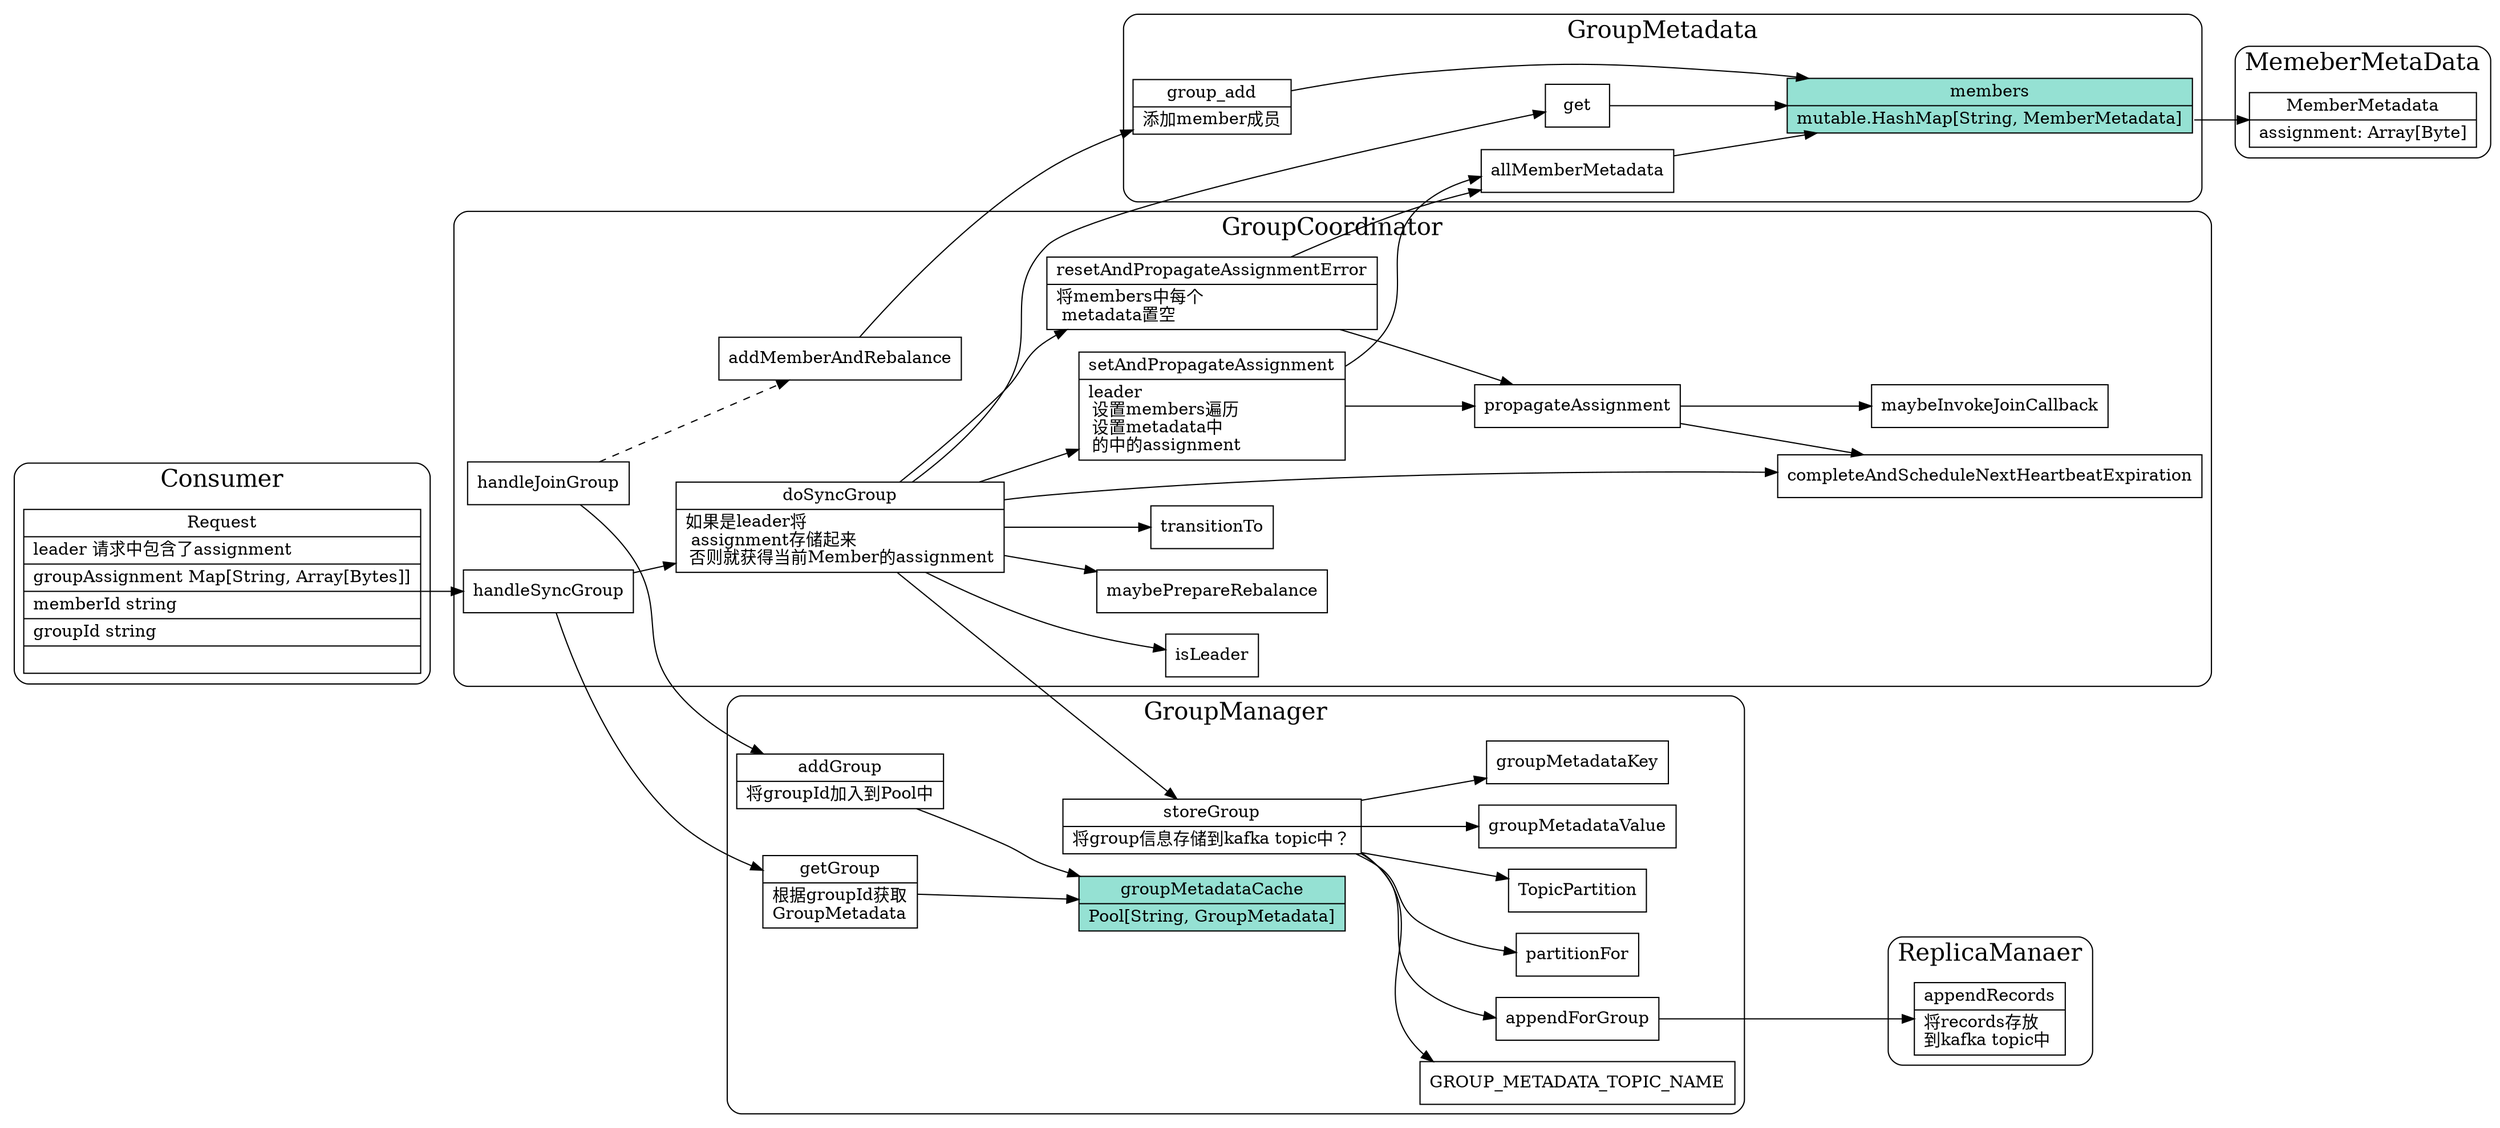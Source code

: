 digraph sync_group {
  node[shape=box;];
  newrank=true;
  rankdir=LR;
  subgraph cluster_MemeberMetaData {
    graph[label="MemeberMetaData";fontsize=20;style=rounded];
    MemberMetadata[
      shape="record";
      label="{{
        MemberMetadata|
        assignment: Array[Byte]\l
      }}";
    ];
  };

  subgraph cluster_group {
    graph[label="GroupMetadata";fontsize=20;style=rounded];
    group_get[
      shape="record";
      label="{{
        get
      }}";
    ];
    members[
      fillcolor="#95e1d3";
      style=filled;
      shape="record";
      label="{{
        members|
        <meta> mutable.HashMap[String, MemberMetadata]\l
      }}";
    ];
    allMemberMetadata -> members;
    members:meta -> MemberMetadata;
    group_get -> members;
    group_add -> members;
    group_add[
      shape="record";
      label="{{
        group_add|
        添加member成员
      }}";
    ];
  };

  subgraph cluster_ReplicaManaer {
    graph[label="ReplicaManaer";fontsize=20;style=rounded];
    appendRecords[
      shape="record";
      label="{{
        appendRecords|
        将records存放\l到kafka topic中\l
      }}";
    ];
  };

  subgraph cluster_GroupManager {
    graph[label="GroupManager";fontsize=20;style=rounded];
    getGroup[
      shape="record";
      label="{{
        getGroup|
        根据groupId获取\lGroupMetadata\l
      }}";
    ];
    storeGroup[
      shape="record";
      label="{{
        storeGroup|
        将group信息存储到kafka topic中？
      }}";
    ];
    addGroup[
      shape="record";
      label="{{
        addGroup|
        将groupId加入到Pool中\l
      }}";
    ];
    addGroup -> groupMetadataCache;
    storeGroup -> {
      partitionFor;
      TopicPartition;
      groupMetadataValue;
      groupMetadataKey;
      GROUP_METADATA_TOPIC_NAME;
      appendForGroup;
    }
    getGroup -> groupMetadataCache;
    groupMetadataCache[
      fillcolor="#95e1d3";
      style=filled;
      shape="record";
      label="{{
        groupMetadataCache|
        Pool[String, GroupMetadata]
      }}";
    ];
    appendForGroup -> appendRecords;
  };
  subgraph cluster_Consumer {
    graph[label="Consumer";fontsize=20;style=rounded];
    Request[
      shape="record";
      label="{{
        Request|
        leader 请求中包含了assignment\l|
        groupAssignment Map[String, Array[Bytes]]\l|
        memberId string\l|
        groupId string\l|
      }}";
    ];
  };
  subgraph cluster_GroupCoordinator {
    graph[label="GroupCoordinator";fontsize=20;style=rounded];
    Request -> handleSyncGroup;
    doSyncGroup[
      shape="record";
      label="{{
        doSyncGroup|
        如果是leader将\l 
        assignment存储起来\l
        否则就获得当前Member的assignment\l
      }}";
    ];
    setAndPropagateAssignment[
      shape="record";
      label="{{
        setAndPropagateAssignment|
        leader\l
        设置members遍历\l 
        设置metadata中\l 
        的中的assignment\l
      }}";
    ];
    resetAndPropagateAssignmentError[
      shape="record";
      label="{{
        resetAndPropagateAssignmentError|
        将members中每个\l metadata置空\l
      }}";
    ];
    handleSyncGroup -> {
      getGroup;
      doSyncGroup;
    };
    doSyncGroup -> {
      storeGroup;
      isLeader;
      resetAndPropagateAssignmentError;
      maybePrepareRebalance;
      setAndPropagateAssignment;
      transitionTo;
      completeAndScheduleNextHeartbeatExpiration;
      group_get
    };
    setAndPropagateAssignment -> {
      allMemberMetadata;
      propagateAssignment;
    };
    propagateAssignment -> {
      maybeInvokeJoinCallback;
      completeAndScheduleNextHeartbeatExpiration;
    }
    resetAndPropagateAssignmentError -> {
      allMemberMetadata;
      propagateAssignment;
    };
    handleJoinGroup ->  addGroup;
    handleJoinGroup -> addMemberAndRebalance[style="dashed"];
    addMemberAndRebalance -> group_add;
  };
}
